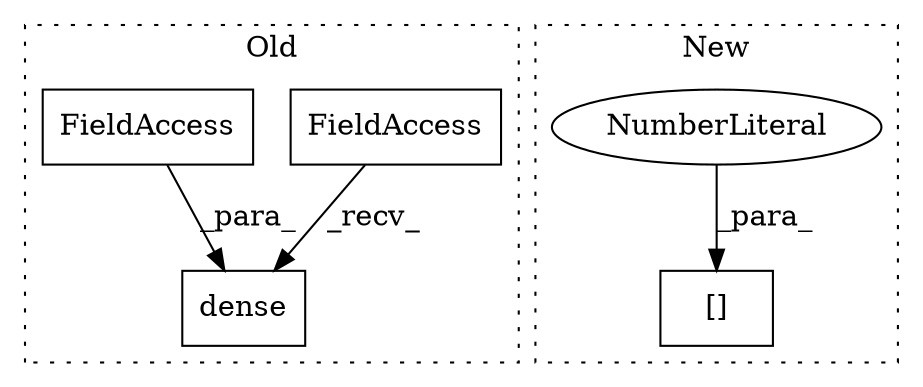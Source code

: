 digraph G {
subgraph cluster0 {
1 [label="dense" a="32" s="4036,4062" l="6,1" shape="box"];
3 [label="FieldAccess" a="22" s="4018" l="17" shape="box"];
4 [label="FieldAccess" a="22" s="4046" l="16" shape="box"];
label = "Old";
style="dotted";
}
subgraph cluster1 {
2 [label="[]" a="2" s="4172,4189" l="16,1" shape="box"];
5 [label="NumberLiteral" a="34" s="4188" l="1" shape="ellipse"];
label = "New";
style="dotted";
}
3 -> 1 [label="_recv_"];
4 -> 1 [label="_para_"];
5 -> 2 [label="_para_"];
}